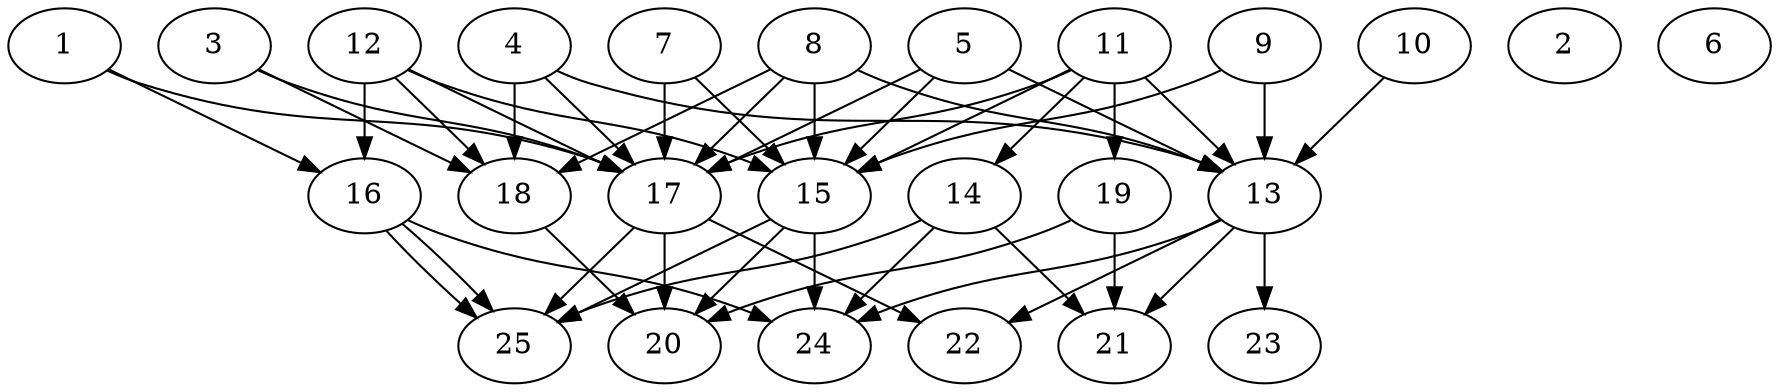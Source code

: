 // DAG automatically generated by daggen at Tue Aug  6 16:26:47 2019
// ./daggen --dot -n 25 --ccr 0.4 --fat 0.7 --regular 0.5 --density 0.6 --mindata 5242880 --maxdata 52428800 
digraph G {
  1 [size="24675840", alpha="0.03", expect_size="9870336"] 
  1 -> 16 [size ="9870336"]
  1 -> 17 [size ="9870336"]
  2 [size="101381120", alpha="0.06", expect_size="40552448"] 
  3 [size="25687040", alpha="0.07", expect_size="10274816"] 
  3 -> 17 [size ="10274816"]
  3 -> 18 [size ="10274816"]
  4 [size="125662720", alpha="0.02", expect_size="50265088"] 
  4 -> 13 [size ="50265088"]
  4 -> 17 [size ="50265088"]
  4 -> 18 [size ="50265088"]
  5 [size="116341760", alpha="0.04", expect_size="46536704"] 
  5 -> 13 [size ="46536704"]
  5 -> 15 [size ="46536704"]
  5 -> 17 [size ="46536704"]
  6 [size="101442560", alpha="0.18", expect_size="40577024"] 
  7 [size="38251520", alpha="0.11", expect_size="15300608"] 
  7 -> 15 [size ="15300608"]
  7 -> 17 [size ="15300608"]
  8 [size="43238400", alpha="0.10", expect_size="17295360"] 
  8 -> 13 [size ="17295360"]
  8 -> 15 [size ="17295360"]
  8 -> 17 [size ="17295360"]
  8 -> 18 [size ="17295360"]
  9 [size="41600000", alpha="0.12", expect_size="16640000"] 
  9 -> 13 [size ="16640000"]
  9 -> 15 [size ="16640000"]
  10 [size="17146880", alpha="0.19", expect_size="6858752"] 
  10 -> 13 [size ="6858752"]
  11 [size="93352960", alpha="0.07", expect_size="37341184"] 
  11 -> 13 [size ="37341184"]
  11 -> 14 [size ="37341184"]
  11 -> 15 [size ="37341184"]
  11 -> 17 [size ="37341184"]
  11 -> 19 [size ="37341184"]
  12 [size="109895680", alpha="0.19", expect_size="43958272"] 
  12 -> 15 [size ="43958272"]
  12 -> 16 [size ="43958272"]
  12 -> 17 [size ="43958272"]
  12 -> 18 [size ="43958272"]
  13 [size="25692160", alpha="0.17", expect_size="10276864"] 
  13 -> 21 [size ="10276864"]
  13 -> 22 [size ="10276864"]
  13 -> 23 [size ="10276864"]
  13 -> 24 [size ="10276864"]
  14 [size="67755520", alpha="0.01", expect_size="27102208"] 
  14 -> 21 [size ="27102208"]
  14 -> 24 [size ="27102208"]
  14 -> 25 [size ="27102208"]
  15 [size="82147840", alpha="0.16", expect_size="32859136"] 
  15 -> 20 [size ="32859136"]
  15 -> 24 [size ="32859136"]
  15 -> 25 [size ="32859136"]
  16 [size="108579840", alpha="0.09", expect_size="43431936"] 
  16 -> 24 [size ="43431936"]
  16 -> 25 [size ="43431936"]
  16 -> 25 [size ="43431936"]
  17 [size="99146240", alpha="0.06", expect_size="39658496"] 
  17 -> 20 [size ="39658496"]
  17 -> 22 [size ="39658496"]
  17 -> 25 [size ="39658496"]
  18 [size="44280320", alpha="0.06", expect_size="17712128"] 
  18 -> 20 [size ="17712128"]
  19 [size="100861440", alpha="0.08", expect_size="40344576"] 
  19 -> 20 [size ="40344576"]
  19 -> 21 [size ="40344576"]
  20 [size="52026880", alpha="0.08", expect_size="20810752"] 
  21 [size="46791680", alpha="0.11", expect_size="18716672"] 
  22 [size="89016320", alpha="0.08", expect_size="35606528"] 
  23 [size="80860160", alpha="0.07", expect_size="32344064"] 
  24 [size="60459520", alpha="0.05", expect_size="24183808"] 
  25 [size="64087040", alpha="0.01", expect_size="25634816"] 
}
